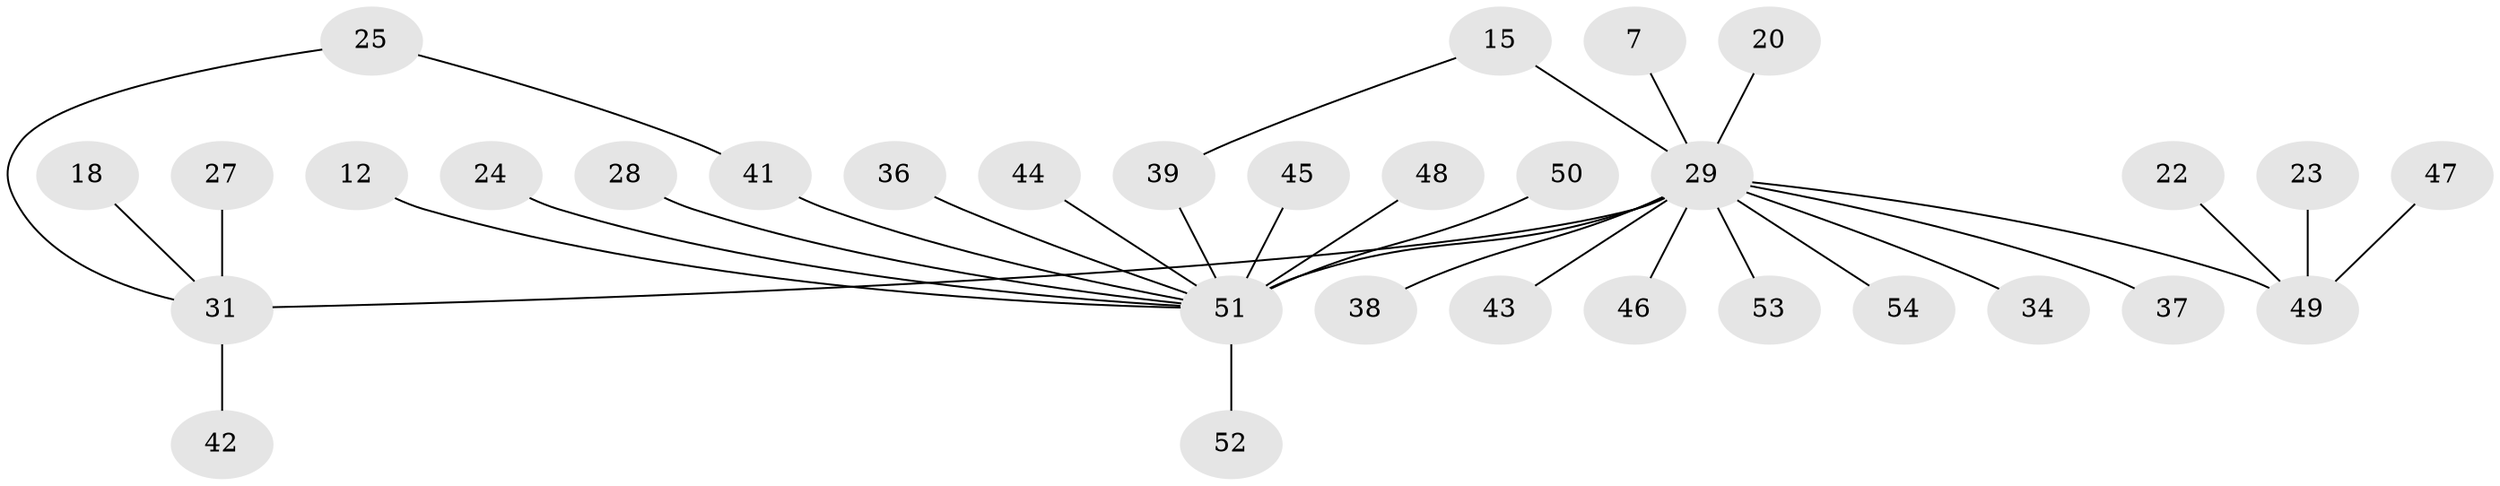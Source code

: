 // original degree distribution, {13: 0.037037037037037035, 12: 0.018518518518518517, 6: 0.018518518518518517, 7: 0.018518518518518517, 1: 0.5, 5: 0.037037037037037035, 4: 0.05555555555555555, 2: 0.16666666666666666, 3: 0.14814814814814814}
// Generated by graph-tools (version 1.1) at 2025/50/03/04/25 21:50:57]
// undirected, 32 vertices, 33 edges
graph export_dot {
graph [start="1"]
  node [color=gray90,style=filled];
  7;
  12;
  15;
  18;
  20 [super="+11"];
  22;
  23;
  24;
  25;
  27;
  28;
  29 [super="+21+2"];
  31 [super="+4"];
  34;
  36;
  37;
  38 [super="+13"];
  39;
  41 [super="+30"];
  42 [super="+40"];
  43;
  44;
  45 [super="+26"];
  46;
  47;
  48;
  49 [super="+10"];
  50 [super="+14"];
  51 [super="+17+32+16+3+33"];
  52;
  53;
  54;
  7 -- 29;
  12 -- 51;
  15 -- 39;
  15 -- 29 [weight=2];
  18 -- 31;
  20 -- 29 [weight=2];
  22 -- 49;
  23 -- 49;
  24 -- 51;
  25 -- 41;
  25 -- 31;
  27 -- 31;
  28 -- 51;
  29 -- 37;
  29 -- 34;
  29 -- 51 [weight=10];
  29 -- 38;
  29 -- 43;
  29 -- 46;
  29 -- 53;
  29 -- 54;
  29 -- 31 [weight=2];
  29 -- 49 [weight=2];
  31 -- 42;
  36 -- 51;
  39 -- 51;
  41 -- 51 [weight=4];
  44 -- 51;
  45 -- 51;
  47 -- 49;
  48 -- 51;
  50 -- 51;
  51 -- 52;
}
